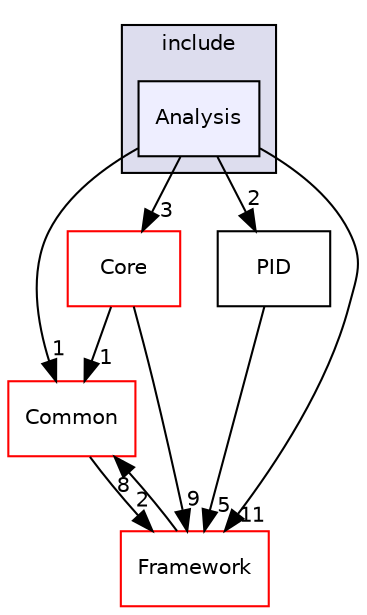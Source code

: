 digraph "/home/travis/build/AliceO2Group/AliceO2/Analysis/DataModel/include/Analysis" {
  bgcolor=transparent;
  compound=true
  node [ fontsize="10", fontname="Helvetica"];
  edge [ labelfontsize="10", labelfontname="Helvetica"];
  subgraph clusterdir_7683e4c5aa7478ea0e5a46a41c8497b7 {
    graph [ bgcolor="#ddddee", pencolor="black", label="include" fontname="Helvetica", fontsize="10", URL="dir_7683e4c5aa7478ea0e5a46a41c8497b7.html"]
  dir_5288c54a69662669867ddb130abdbf12 [shape=box, label="Analysis", style="filled", fillcolor="#eeeeff", pencolor="black", URL="dir_5288c54a69662669867ddb130abdbf12.html"];
  }
  dir_4ab6b4cc6a7edbff49100e9123df213f [shape=box label="Common" color="red" URL="dir_4ab6b4cc6a7edbff49100e9123df213f.html"];
  dir_fbd351ec6b98f95c9f7c5b7ed91033e7 [shape=box label="PID" URL="dir_fbd351ec6b98f95c9f7c5b7ed91033e7.html"];
  dir_8d04f135a1eb0fdc4d561ef87bbea216 [shape=box label="Core" color="red" URL="dir_8d04f135a1eb0fdc4d561ef87bbea216.html"];
  dir_bcbb2cf9a3d3d83e5515c82071a07177 [shape=box label="Framework" color="red" URL="dir_bcbb2cf9a3d3d83e5515c82071a07177.html"];
  dir_4ab6b4cc6a7edbff49100e9123df213f->dir_bcbb2cf9a3d3d83e5515c82071a07177 [headlabel="2", labeldistance=1.5 headhref="dir_000036_000063.html"];
  dir_fbd351ec6b98f95c9f7c5b7ed91033e7->dir_bcbb2cf9a3d3d83e5515c82071a07177 [headlabel="5", labeldistance=1.5 headhref="dir_000012_000063.html"];
  dir_5288c54a69662669867ddb130abdbf12->dir_4ab6b4cc6a7edbff49100e9123df213f [headlabel="1", labeldistance=1.5 headhref="dir_000011_000036.html"];
  dir_5288c54a69662669867ddb130abdbf12->dir_fbd351ec6b98f95c9f7c5b7ed91033e7 [headlabel="2", labeldistance=1.5 headhref="dir_000011_000012.html"];
  dir_5288c54a69662669867ddb130abdbf12->dir_8d04f135a1eb0fdc4d561ef87bbea216 [headlabel="3", labeldistance=1.5 headhref="dir_000011_000005.html"];
  dir_5288c54a69662669867ddb130abdbf12->dir_bcbb2cf9a3d3d83e5515c82071a07177 [headlabel="11", labeldistance=1.5 headhref="dir_000011_000063.html"];
  dir_8d04f135a1eb0fdc4d561ef87bbea216->dir_4ab6b4cc6a7edbff49100e9123df213f [headlabel="1", labeldistance=1.5 headhref="dir_000005_000036.html"];
  dir_8d04f135a1eb0fdc4d561ef87bbea216->dir_bcbb2cf9a3d3d83e5515c82071a07177 [headlabel="9", labeldistance=1.5 headhref="dir_000005_000063.html"];
  dir_bcbb2cf9a3d3d83e5515c82071a07177->dir_4ab6b4cc6a7edbff49100e9123df213f [headlabel="8", labeldistance=1.5 headhref="dir_000063_000036.html"];
}
